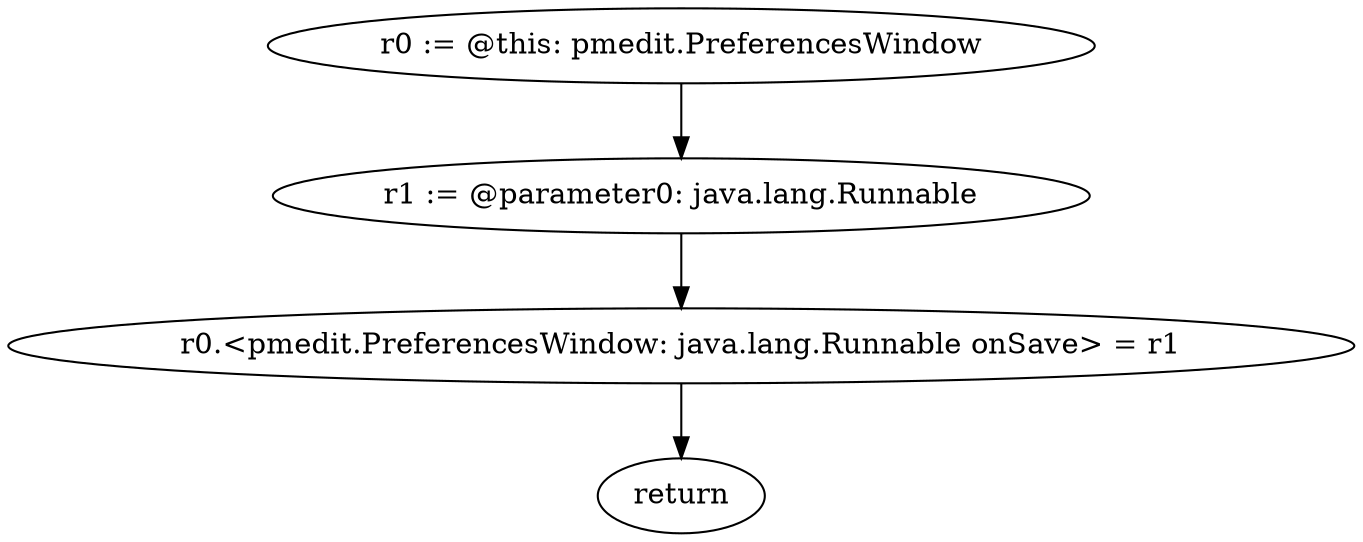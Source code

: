 digraph "unitGraph" {
    "r0 := @this: pmedit.PreferencesWindow"
    "r1 := @parameter0: java.lang.Runnable"
    "r0.<pmedit.PreferencesWindow: java.lang.Runnable onSave> = r1"
    "return"
    "r0 := @this: pmedit.PreferencesWindow"->"r1 := @parameter0: java.lang.Runnable";
    "r1 := @parameter0: java.lang.Runnable"->"r0.<pmedit.PreferencesWindow: java.lang.Runnable onSave> = r1";
    "r0.<pmedit.PreferencesWindow: java.lang.Runnable onSave> = r1"->"return";
}

